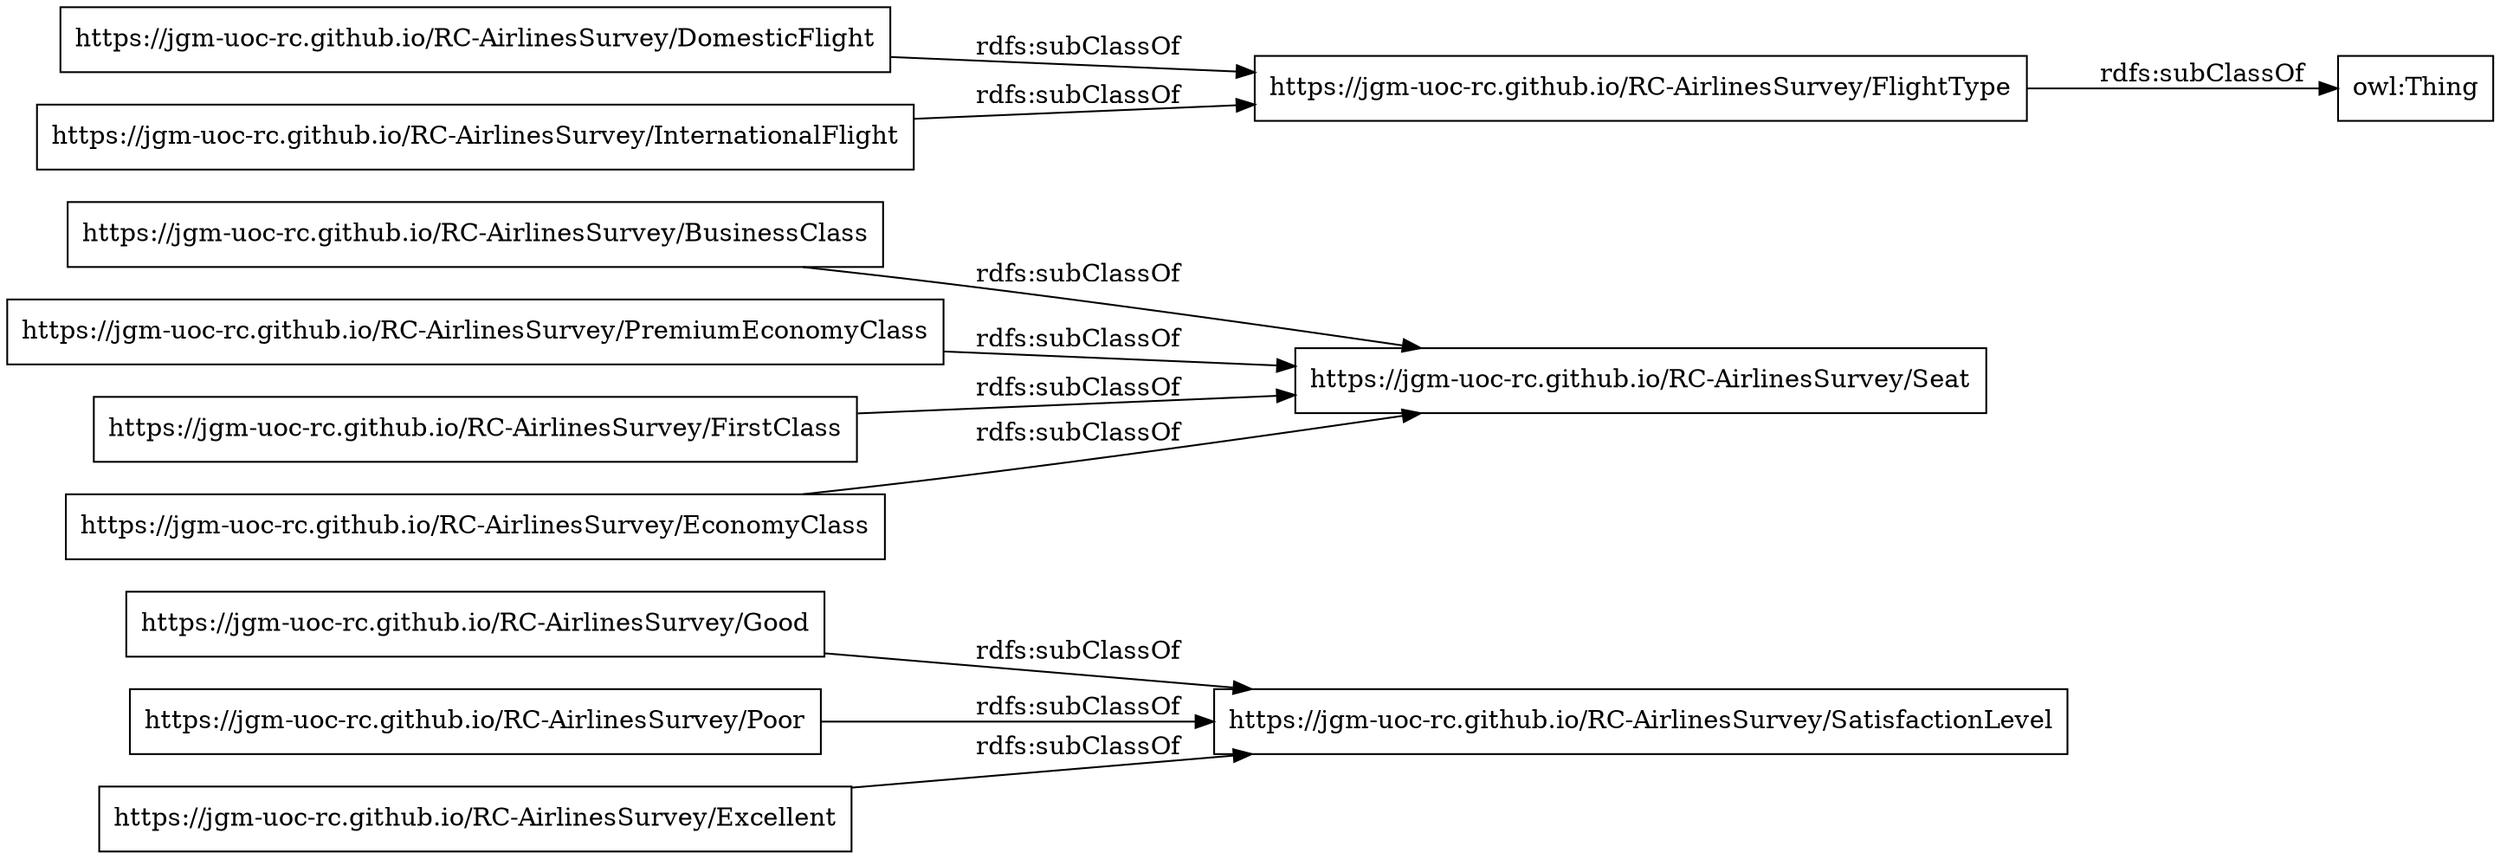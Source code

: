digraph ar2dtool_diagram { 
rankdir=LR;
size="1000"
node [shape = rectangle, color="black"]; "https://jgm-uoc-rc.github.io/RC-AirlinesSurvey/Good" "https://jgm-uoc-rc.github.io/RC-AirlinesSurvey/BusinessClass" "https://jgm-uoc-rc.github.io/RC-AirlinesSurvey/SatisfactionLevel" "https://jgm-uoc-rc.github.io/RC-AirlinesSurvey/DomesticFlight" "https://jgm-uoc-rc.github.io/RC-AirlinesSurvey/Poor" "https://jgm-uoc-rc.github.io/RC-AirlinesSurvey/PremiumEconomyClass" "https://jgm-uoc-rc.github.io/RC-AirlinesSurvey/FirstClass" "https://jgm-uoc-rc.github.io/RC-AirlinesSurvey/Seat" "https://jgm-uoc-rc.github.io/RC-AirlinesSurvey/EconomyClass" "https://jgm-uoc-rc.github.io/RC-AirlinesSurvey/InternationalFlight" "https://jgm-uoc-rc.github.io/RC-AirlinesSurvey/FlightType" "https://jgm-uoc-rc.github.io/RC-AirlinesSurvey/Excellent" ; /*classes style*/
	"https://jgm-uoc-rc.github.io/RC-AirlinesSurvey/Poor" -> "https://jgm-uoc-rc.github.io/RC-AirlinesSurvey/SatisfactionLevel" [ label = "rdfs:subClassOf" ];
	"https://jgm-uoc-rc.github.io/RC-AirlinesSurvey/DomesticFlight" -> "https://jgm-uoc-rc.github.io/RC-AirlinesSurvey/FlightType" [ label = "rdfs:subClassOf" ];
	"https://jgm-uoc-rc.github.io/RC-AirlinesSurvey/PremiumEconomyClass" -> "https://jgm-uoc-rc.github.io/RC-AirlinesSurvey/Seat" [ label = "rdfs:subClassOf" ];
	"https://jgm-uoc-rc.github.io/RC-AirlinesSurvey/Good" -> "https://jgm-uoc-rc.github.io/RC-AirlinesSurvey/SatisfactionLevel" [ label = "rdfs:subClassOf" ];
	"https://jgm-uoc-rc.github.io/RC-AirlinesSurvey/FlightType" -> "owl:Thing" [ label = "rdfs:subClassOf" ];
	"https://jgm-uoc-rc.github.io/RC-AirlinesSurvey/EconomyClass" -> "https://jgm-uoc-rc.github.io/RC-AirlinesSurvey/Seat" [ label = "rdfs:subClassOf" ];
	"https://jgm-uoc-rc.github.io/RC-AirlinesSurvey/Excellent" -> "https://jgm-uoc-rc.github.io/RC-AirlinesSurvey/SatisfactionLevel" [ label = "rdfs:subClassOf" ];
	"https://jgm-uoc-rc.github.io/RC-AirlinesSurvey/InternationalFlight" -> "https://jgm-uoc-rc.github.io/RC-AirlinesSurvey/FlightType" [ label = "rdfs:subClassOf" ];
	"https://jgm-uoc-rc.github.io/RC-AirlinesSurvey/BusinessClass" -> "https://jgm-uoc-rc.github.io/RC-AirlinesSurvey/Seat" [ label = "rdfs:subClassOf" ];
	"https://jgm-uoc-rc.github.io/RC-AirlinesSurvey/FirstClass" -> "https://jgm-uoc-rc.github.io/RC-AirlinesSurvey/Seat" [ label = "rdfs:subClassOf" ];

}
